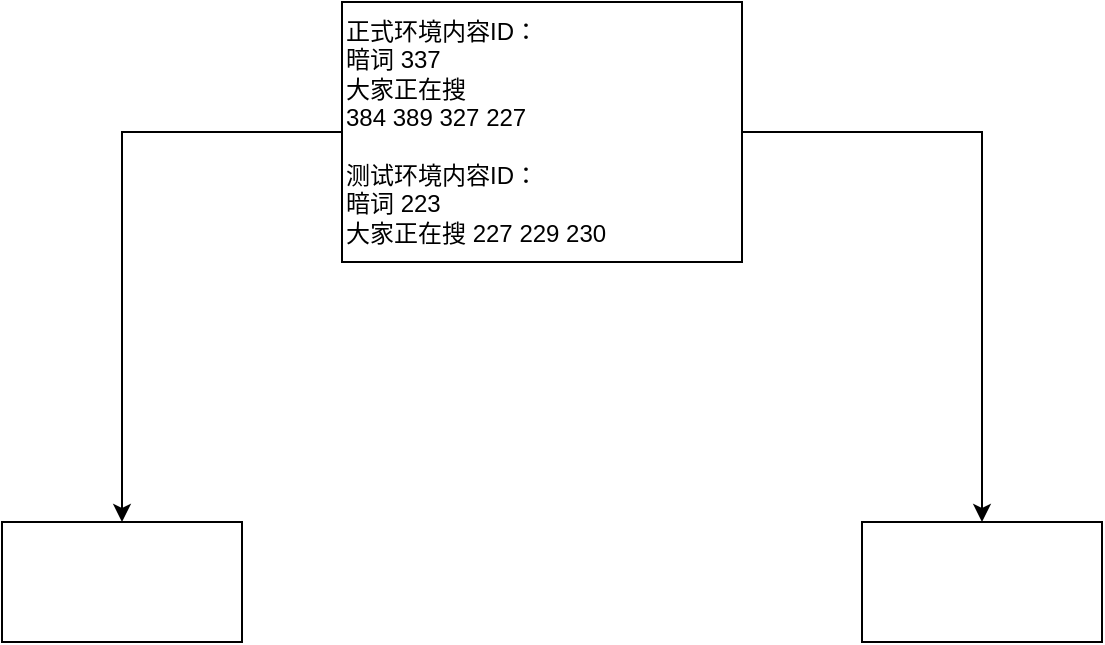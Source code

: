 <mxfile version="24.4.8" type="github">
  <diagram name="第 1 页" id="Cw7JuRhic6mHa8Vxboj5">
    <mxGraphModel dx="1221" dy="683" grid="1" gridSize="10" guides="1" tooltips="1" connect="1" arrows="1" fold="1" page="1" pageScale="1" pageWidth="827" pageHeight="1169" math="0" shadow="0">
      <root>
        <mxCell id="0" />
        <mxCell id="1" parent="0" />
        <mxCell id="DE0FPp-bvfPzOY9VbYr1-3" value="" style="edgeStyle=orthogonalEdgeStyle;rounded=0;orthogonalLoop=1;jettySize=auto;html=1;" edge="1" parent="1" source="DE0FPp-bvfPzOY9VbYr1-1" target="DE0FPp-bvfPzOY9VbYr1-2">
          <mxGeometry relative="1" as="geometry" />
        </mxCell>
        <mxCell id="DE0FPp-bvfPzOY9VbYr1-5" value="" style="edgeStyle=orthogonalEdgeStyle;rounded=0;orthogonalLoop=1;jettySize=auto;html=1;" edge="1" parent="1" source="DE0FPp-bvfPzOY9VbYr1-1" target="DE0FPp-bvfPzOY9VbYr1-4">
          <mxGeometry relative="1" as="geometry" />
        </mxCell>
        <mxCell id="DE0FPp-bvfPzOY9VbYr1-1" value="正式环境内容ID：&lt;div&gt;&lt;div style=&quot;&quot;&gt;&lt;span style=&quot;background-color: initial;&quot;&gt;暗词 337&lt;/span&gt;&lt;/div&gt;&lt;div style=&quot;&quot;&gt;&lt;span style=&quot;background-color: initial;&quot;&gt;大家正在搜&lt;/span&gt;&lt;/div&gt;&lt;div style=&quot;&quot;&gt;&lt;span style=&quot;background-color: initial;&quot;&gt;384 389 327 227&lt;/span&gt;&lt;/div&gt;&lt;div style=&quot;&quot;&gt;&lt;span style=&quot;background-color: initial;&quot;&gt;&lt;br&gt;&lt;/span&gt;&lt;/div&gt;&lt;div&gt;测试环境内容ID：&lt;/div&gt;&lt;div&gt;暗词 223&lt;/div&gt;&lt;div&gt;大家正在搜 227 229 230&lt;/div&gt;&lt;/div&gt;" style="whiteSpace=wrap;html=1;align=left;" vertex="1" parent="1">
          <mxGeometry x="310" width="200" height="130" as="geometry" />
        </mxCell>
        <mxCell id="DE0FPp-bvfPzOY9VbYr1-2" value="" style="whiteSpace=wrap;html=1;align=left;" vertex="1" parent="1">
          <mxGeometry x="140" y="260" width="120" height="60" as="geometry" />
        </mxCell>
        <mxCell id="DE0FPp-bvfPzOY9VbYr1-4" value="" style="whiteSpace=wrap;html=1;align=left;" vertex="1" parent="1">
          <mxGeometry x="570" y="260" width="120" height="60" as="geometry" />
        </mxCell>
      </root>
    </mxGraphModel>
  </diagram>
</mxfile>
